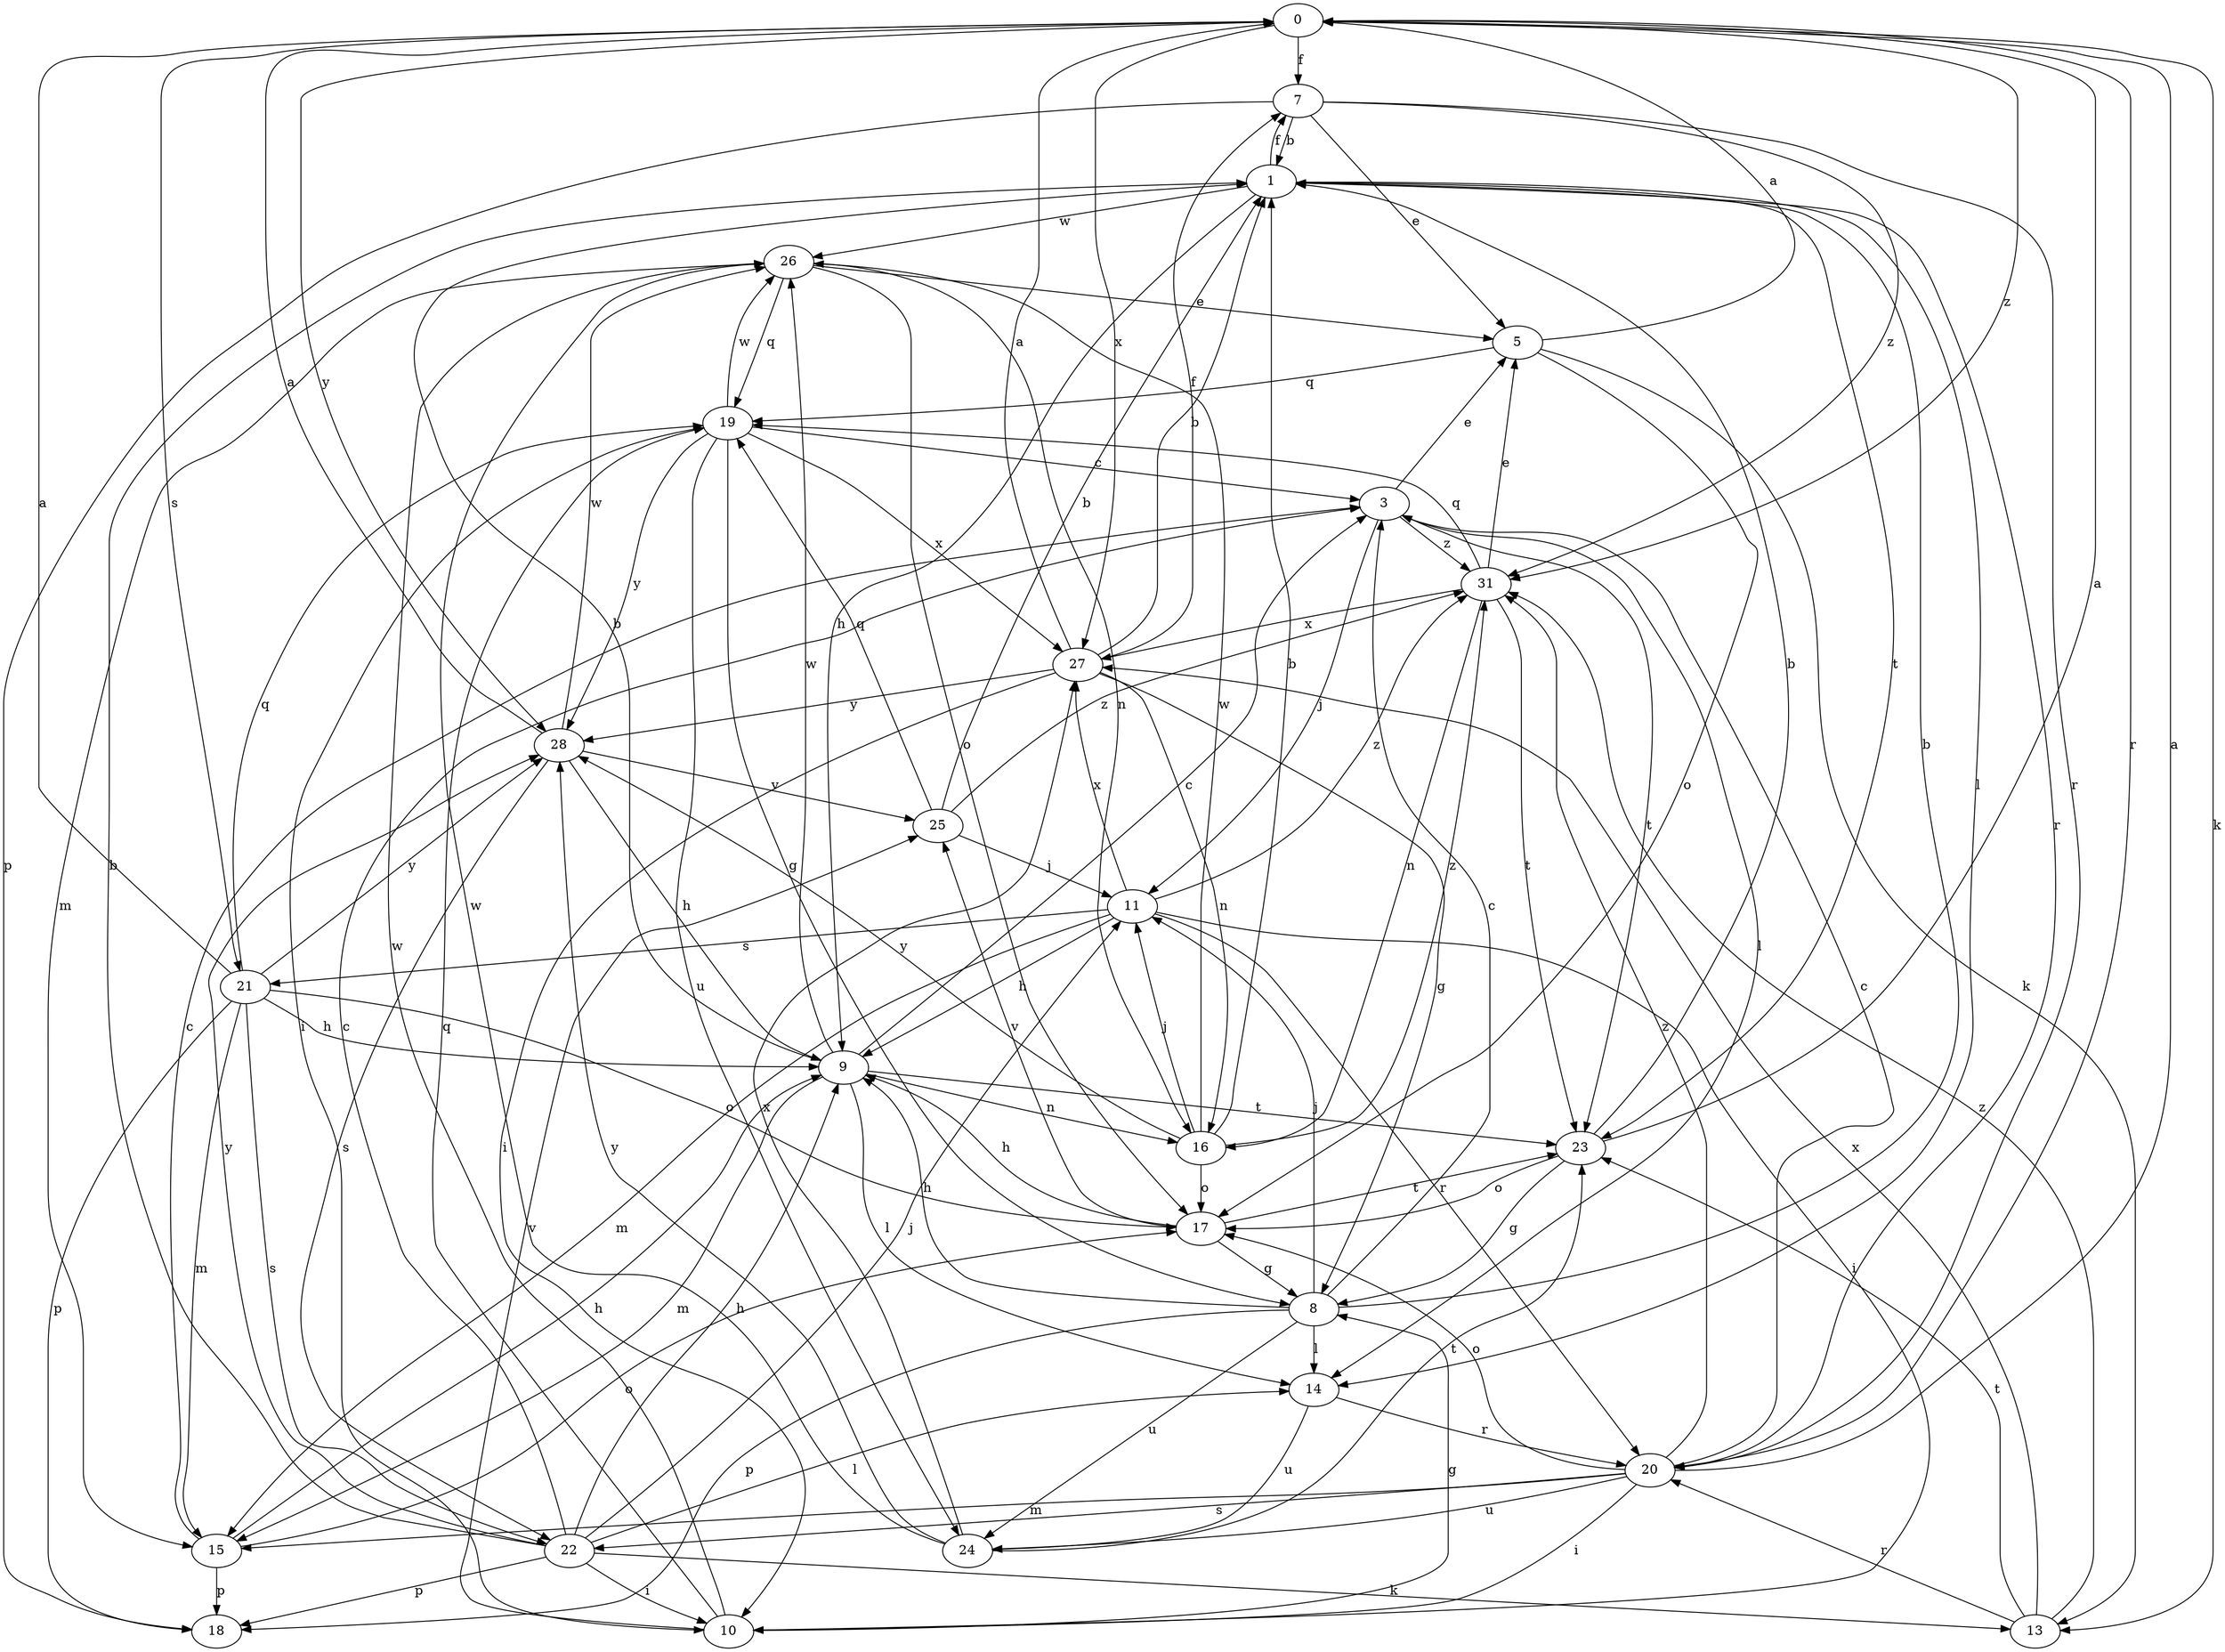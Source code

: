 strict digraph  {
0;
1;
3;
5;
7;
8;
9;
10;
11;
13;
14;
15;
16;
17;
18;
19;
20;
21;
22;
23;
24;
25;
26;
27;
28;
31;
0 -> 7  [label=f];
0 -> 13  [label=k];
0 -> 20  [label=r];
0 -> 21  [label=s];
0 -> 27  [label=x];
0 -> 28  [label=y];
0 -> 31  [label=z];
1 -> 7  [label=f];
1 -> 9  [label=h];
1 -> 14  [label=l];
1 -> 20  [label=r];
1 -> 23  [label=t];
1 -> 26  [label=w];
3 -> 5  [label=e];
3 -> 11  [label=j];
3 -> 14  [label=l];
3 -> 23  [label=t];
3 -> 31  [label=z];
5 -> 0  [label=a];
5 -> 13  [label=k];
5 -> 17  [label=o];
5 -> 19  [label=q];
7 -> 1  [label=b];
7 -> 5  [label=e];
7 -> 18  [label=p];
7 -> 20  [label=r];
7 -> 31  [label=z];
8 -> 1  [label=b];
8 -> 3  [label=c];
8 -> 9  [label=h];
8 -> 11  [label=j];
8 -> 14  [label=l];
8 -> 18  [label=p];
8 -> 24  [label=u];
9 -> 1  [label=b];
9 -> 3  [label=c];
9 -> 14  [label=l];
9 -> 15  [label=m];
9 -> 16  [label=n];
9 -> 23  [label=t];
9 -> 26  [label=w];
10 -> 8  [label=g];
10 -> 19  [label=q];
10 -> 25  [label=v];
10 -> 26  [label=w];
11 -> 9  [label=h];
11 -> 10  [label=i];
11 -> 15  [label=m];
11 -> 20  [label=r];
11 -> 21  [label=s];
11 -> 27  [label=x];
11 -> 31  [label=z];
13 -> 20  [label=r];
13 -> 23  [label=t];
13 -> 27  [label=x];
13 -> 31  [label=z];
14 -> 20  [label=r];
14 -> 24  [label=u];
15 -> 3  [label=c];
15 -> 9  [label=h];
15 -> 17  [label=o];
15 -> 18  [label=p];
16 -> 1  [label=b];
16 -> 11  [label=j];
16 -> 17  [label=o];
16 -> 26  [label=w];
16 -> 28  [label=y];
16 -> 31  [label=z];
17 -> 8  [label=g];
17 -> 9  [label=h];
17 -> 23  [label=t];
17 -> 25  [label=v];
19 -> 3  [label=c];
19 -> 8  [label=g];
19 -> 10  [label=i];
19 -> 24  [label=u];
19 -> 26  [label=w];
19 -> 27  [label=x];
19 -> 28  [label=y];
20 -> 0  [label=a];
20 -> 3  [label=c];
20 -> 10  [label=i];
20 -> 15  [label=m];
20 -> 17  [label=o];
20 -> 22  [label=s];
20 -> 24  [label=u];
20 -> 31  [label=z];
21 -> 0  [label=a];
21 -> 9  [label=h];
21 -> 15  [label=m];
21 -> 17  [label=o];
21 -> 18  [label=p];
21 -> 19  [label=q];
21 -> 22  [label=s];
21 -> 28  [label=y];
22 -> 1  [label=b];
22 -> 3  [label=c];
22 -> 9  [label=h];
22 -> 10  [label=i];
22 -> 11  [label=j];
22 -> 13  [label=k];
22 -> 14  [label=l];
22 -> 18  [label=p];
22 -> 28  [label=y];
23 -> 0  [label=a];
23 -> 1  [label=b];
23 -> 8  [label=g];
23 -> 17  [label=o];
24 -> 23  [label=t];
24 -> 26  [label=w];
24 -> 27  [label=x];
24 -> 28  [label=y];
25 -> 1  [label=b];
25 -> 11  [label=j];
25 -> 19  [label=q];
25 -> 31  [label=z];
26 -> 5  [label=e];
26 -> 15  [label=m];
26 -> 16  [label=n];
26 -> 17  [label=o];
26 -> 19  [label=q];
27 -> 0  [label=a];
27 -> 1  [label=b];
27 -> 7  [label=f];
27 -> 8  [label=g];
27 -> 10  [label=i];
27 -> 16  [label=n];
27 -> 28  [label=y];
28 -> 0  [label=a];
28 -> 9  [label=h];
28 -> 22  [label=s];
28 -> 25  [label=v];
28 -> 26  [label=w];
31 -> 5  [label=e];
31 -> 16  [label=n];
31 -> 19  [label=q];
31 -> 23  [label=t];
31 -> 27  [label=x];
}
